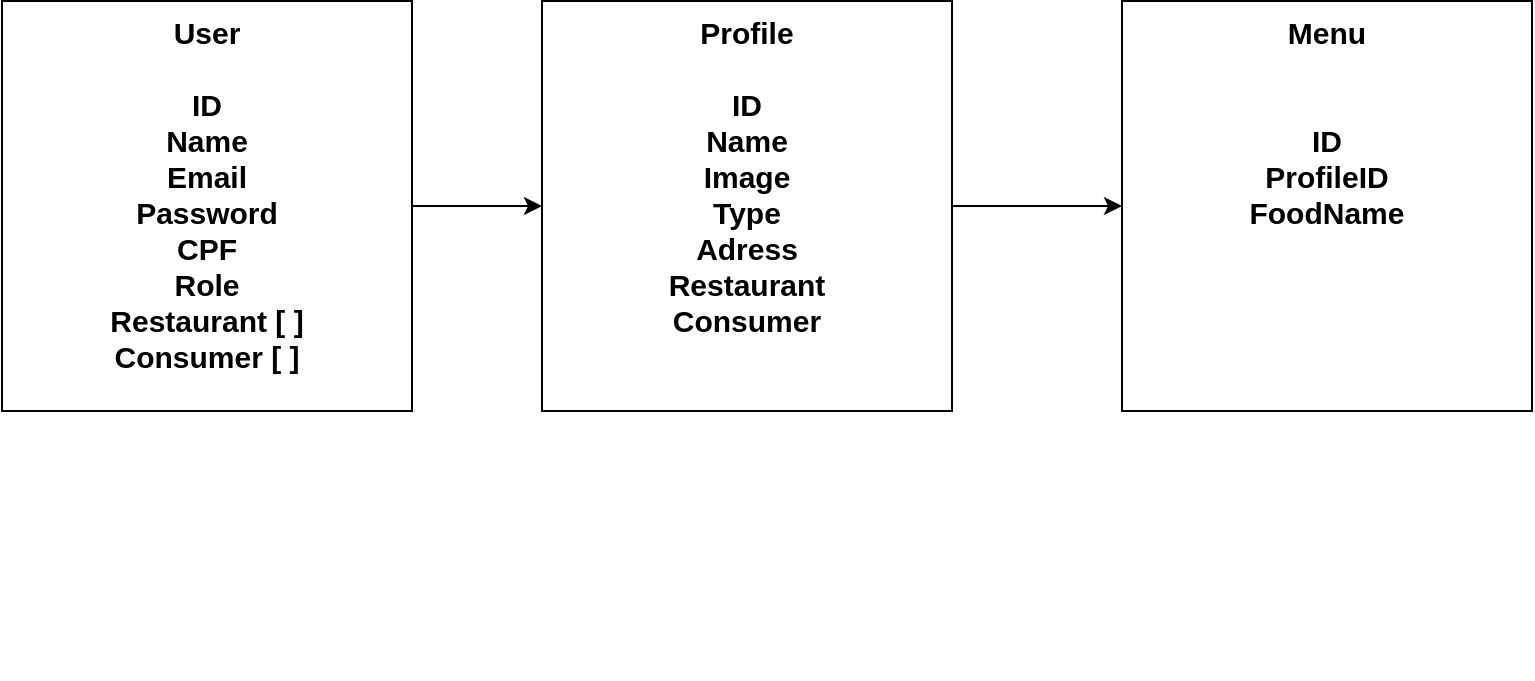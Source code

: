 <mxfile>
    <diagram id="qT2VI-kCHz5JzEs_Y-TG" name="Página-1">
        <mxGraphModel dx="182" dy="209" grid="1" gridSize="10" guides="1" tooltips="1" connect="1" arrows="1" fold="1" page="1" pageScale="1" pageWidth="827" pageHeight="1169" math="0" shadow="0">
            <root>
                <mxCell id="0"/>
                <mxCell id="1" parent="0"/>
                <mxCell id="13" style="edgeStyle=none;html=1;exitX=1;exitY=0.5;exitDx=0;exitDy=0;entryX=0;entryY=0.5;entryDx=0;entryDy=0;" parent="1" source="2" target="3" edge="1">
                    <mxGeometry relative="1" as="geometry"/>
                </mxCell>
                <mxCell id="2" value="&lt;font style=&quot;font-size: 15px&quot;&gt;&lt;b&gt;User&lt;br&gt;&lt;br&gt;ID&lt;br&gt;Name&lt;br&gt;Email&lt;br&gt;Password&lt;br&gt;CPF&lt;br&gt;Role&lt;br&gt;Restaurant [ ]&lt;br&gt;Consumer [ ]&lt;br&gt;&lt;/b&gt;&lt;br&gt;&lt;/font&gt;" style="whiteSpace=wrap;html=1;aspect=fixed;horizontal=1;verticalAlign=top;" parent="1" vertex="1">
                    <mxGeometry y="745.5" width="205" height="205" as="geometry"/>
                </mxCell>
                <mxCell id="15" style="edgeStyle=none;html=1;exitX=1;exitY=0.5;exitDx=0;exitDy=0;entryX=0;entryY=0.5;entryDx=0;entryDy=0;" parent="1" source="3" target="4" edge="1">
                    <mxGeometry relative="1" as="geometry"/>
                </mxCell>
                <mxCell id="3" value="&lt;b&gt;Profile&lt;br&gt;&lt;br&gt;ID&lt;br&gt;Name&lt;br&gt;Image&lt;br&gt;Type&lt;br&gt;Adress&lt;br&gt;Restaurant&lt;br&gt;Consumer&lt;/b&gt;" style="whiteSpace=wrap;html=1;aspect=fixed;fontSize=15;verticalAlign=top;" parent="1" vertex="1">
                    <mxGeometry x="270" y="745.5" width="205" height="205" as="geometry"/>
                </mxCell>
                <mxCell id="4" value="&lt;font style=&quot;font-size: 15px&quot;&gt;&lt;b&gt;Menu&lt;br&gt;&lt;br&gt;&lt;br&gt;ID&lt;br&gt;ProfileID&lt;br&gt;&lt;font style=&quot;font-size: 15px&quot;&gt;FoodName&lt;br&gt;&lt;font color=&quot;#ffffff&quot; face=&quot;arial, sans-serif&quot;&gt;Accompaniment&lt;/font&gt;&lt;/font&gt;&lt;br&gt;&lt;font color=&quot;#ffffff&quot;&gt;Price&lt;/font&gt;&lt;br&gt;&lt;div class=&quot;QmZWSe&quot; style=&quot;display: flex ; position: relative ; width: 48px ; z-index: 1 ; color: rgb(189 , 193 , 198) ; font-family: &amp;#34;arial&amp;#34; , sans-serif ; background-color: rgb(32 , 33 , 36)&quot;&gt;&lt;div class=&quot;DHcWmd&quot; style=&quot;width: 1px ; margin: 0px auto&quot;&gt;&lt;/div&gt;&lt;/div&gt;&lt;div class=&quot;oSioSc&quot; style=&quot;width: 0px ; display: flex ; color: rgb(189 , 193 , 198) ; font-family: &amp;#34;arial&amp;#34; , sans-serif ; background-color: rgb(32 , 33 , 36)&quot;&gt;&lt;div id=&quot;tw-target&quot; style=&quot;margin: 0px ; position: relative ; background-color: rgb(48 , 49 , 52) ; border-radius: 8px ; min-width: 0px ; width: 0px ; display: flex ; flex-direction: column&quot;&gt;&lt;div id=&quot;kAz1tf&quot; class=&quot;g9WsWb&quot; style=&quot;margin: 0px ; position: relative ; padding: 10px 16px 48px&quot;&gt;&lt;div class=&quot;tw-ta-container F0azHf tw-nfl&quot; id=&quot;tw-target-text-container&quot; tabindex=&quot;0&quot; style=&quot;overflow: hidden ; position: relative ; outline: 0px&quot;&gt;&lt;pre class=&quot;tw-data-text tw-text-large tw-ta&quot; id=&quot;tw-target-text&quot; dir=&quot;ltr&quot; style=&quot;line-height: 36px ; background-color: transparent ; border: none ; padding: 2px 0.14em 2px 0px ; position: relative ; margin-top: -2px ; margin-bottom: -2px ; resize: none ; font-family: inherit ; overflow: hidden ; width: 270px ; overflow-wrap: break-word ; color: rgb(232 , 234 , 237)&quot;&gt;&lt;span class=&quot;Y2IQFc&quot; lang=&quot;en&quot;&gt;Ingredients&lt;/span&gt;&lt;/pre&gt;&lt;/div&gt;&lt;/div&gt;&lt;/div&gt;&lt;/div&gt;&lt;div class=&quot;QmZWSe&quot; style=&quot;display: flex ; position: relative ; width: 48px ; z-index: 1 ; color: rgb(189 , 193 , 198) ; font-family: &amp;#34;arial&amp;#34; , sans-serif ; background-color: rgb(32 , 33 , 36)&quot;&gt;&lt;div class=&quot;DHcWmd&quot; style=&quot;width: 1px ; margin: 0px auto&quot;&gt;&lt;/div&gt;&lt;/div&gt;&lt;div class=&quot;oSioSc&quot; style=&quot;width: 0px ; display: flex ; color: rgb(189 , 193 , 198) ; font-family: &amp;#34;arial&amp;#34; , sans-serif ; background-color: rgb(32 , 33 , 36)&quot;&gt;&lt;div id=&quot;tw-target&quot; style=&quot;margin: 0px ; position: relative ; background-color: rgb(48 , 49 , 52) ; border-radius: 8px ; min-width: 0px ; width: 0px ; display: flex ; flex-direction: column&quot;&gt;&lt;div id=&quot;kAz1tf&quot; class=&quot;g9WsWb&quot; style=&quot;margin: 0px ; position: relative ; padding: 10px 16px 48px&quot;&gt;&lt;div class=&quot;tw-ta-container F0azHf tw-nfl&quot; id=&quot;tw-target-text-container&quot; tabindex=&quot;0&quot; style=&quot;overflow: hidden ; position: relative ; outline: 0px&quot;&gt;&lt;pre class=&quot;tw-data-text tw-text-large tw-ta&quot; id=&quot;tw-target-text&quot; dir=&quot;ltr&quot; style=&quot;line-height: 36px ; background-color: transparent ; border: none ; padding: 2px 0.14em 2px 0px ; position: relative ; margin-top: -2px ; margin-bottom: -2px ; resize: none ; font-family: inherit ; overflow: hidden ; width: 270px ; overflow-wrap: break-word ; color: rgb(232 , 234 , 237)&quot;&gt;&lt;span class=&quot;Y2IQFc&quot; lang=&quot;en&quot;&gt;Ingredients&lt;/span&gt;&lt;/pre&gt;&lt;/div&gt;&lt;/div&gt;&lt;/div&gt;&lt;/div&gt;&lt;/b&gt;&lt;/font&gt;" style="rounded=0;whiteSpace=wrap;html=1;verticalAlign=top;" parent="1" vertex="1">
                    <mxGeometry x="560" y="745.5" width="205" height="205" as="geometry"/>
                </mxCell>
            </root>
        </mxGraphModel>
    </diagram>
</mxfile>